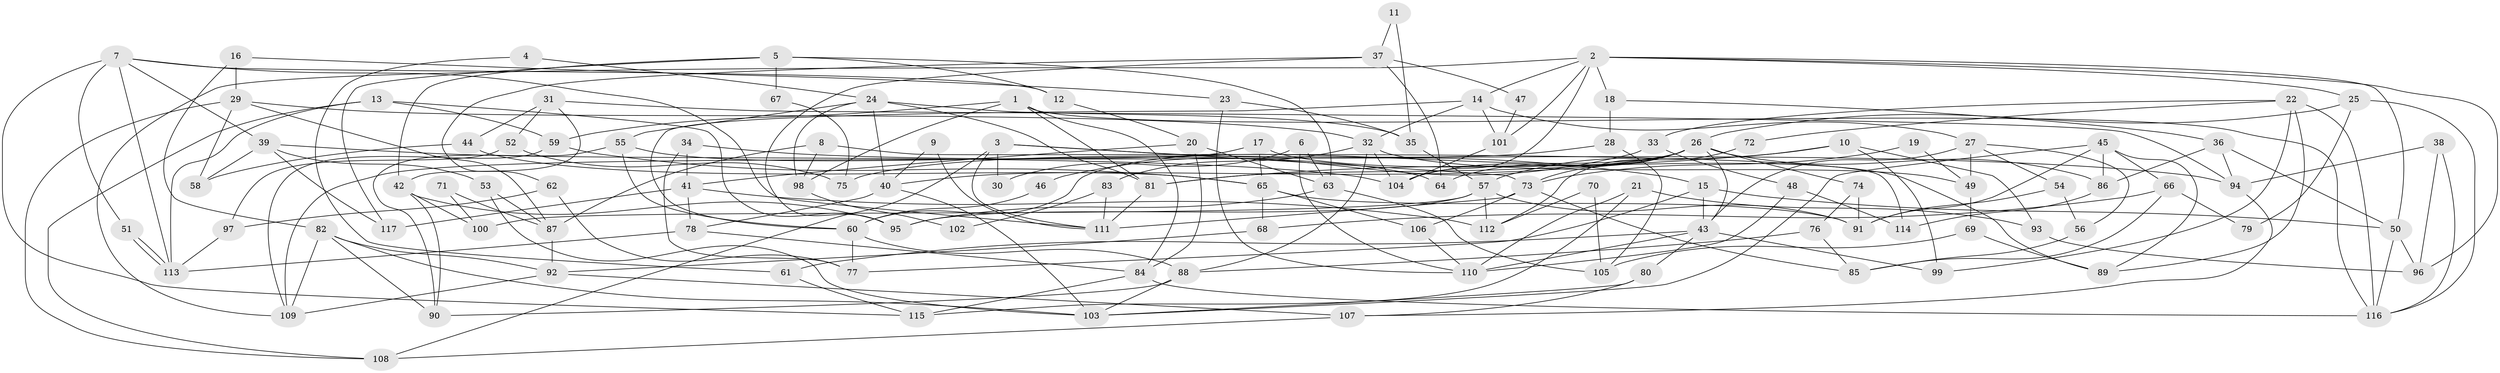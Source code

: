 // coarse degree distribution, {8: 0.07407407407407407, 5: 0.16049382716049382, 2: 0.13580246913580246, 3: 0.2345679012345679, 7: 0.1111111111111111, 4: 0.1728395061728395, 9: 0.06172839506172839, 6: 0.037037037037037035, 12: 0.012345679012345678}
// Generated by graph-tools (version 1.1) at 2025/23/03/03/25 07:23:59]
// undirected, 117 vertices, 234 edges
graph export_dot {
graph [start="1"]
  node [color=gray90,style=filled];
  1;
  2;
  3;
  4;
  5;
  6;
  7;
  8;
  9;
  10;
  11;
  12;
  13;
  14;
  15;
  16;
  17;
  18;
  19;
  20;
  21;
  22;
  23;
  24;
  25;
  26;
  27;
  28;
  29;
  30;
  31;
  32;
  33;
  34;
  35;
  36;
  37;
  38;
  39;
  40;
  41;
  42;
  43;
  44;
  45;
  46;
  47;
  48;
  49;
  50;
  51;
  52;
  53;
  54;
  55;
  56;
  57;
  58;
  59;
  60;
  61;
  62;
  63;
  64;
  65;
  66;
  67;
  68;
  69;
  70;
  71;
  72;
  73;
  74;
  75;
  76;
  77;
  78;
  79;
  80;
  81;
  82;
  83;
  84;
  85;
  86;
  87;
  88;
  89;
  90;
  91;
  92;
  93;
  94;
  95;
  96;
  97;
  98;
  99;
  100;
  101;
  102;
  103;
  104;
  105;
  106;
  107;
  108;
  109;
  110;
  111;
  112;
  113;
  114;
  115;
  116;
  117;
  1 -- 116;
  1 -- 59;
  1 -- 81;
  1 -- 84;
  1 -- 98;
  2 -- 50;
  2 -- 109;
  2 -- 14;
  2 -- 18;
  2 -- 25;
  2 -- 96;
  2 -- 101;
  2 -- 104;
  3 -- 108;
  3 -- 73;
  3 -- 15;
  3 -- 30;
  3 -- 111;
  4 -- 61;
  4 -- 24;
  5 -- 42;
  5 -- 117;
  5 -- 12;
  5 -- 63;
  5 -- 67;
  6 -- 110;
  6 -- 63;
  6 -- 30;
  7 -- 111;
  7 -- 12;
  7 -- 39;
  7 -- 51;
  7 -- 113;
  7 -- 115;
  8 -- 87;
  8 -- 98;
  8 -- 114;
  9 -- 111;
  9 -- 40;
  10 -- 81;
  10 -- 57;
  10 -- 93;
  10 -- 99;
  11 -- 37;
  11 -- 35;
  12 -- 20;
  13 -- 108;
  13 -- 113;
  13 -- 59;
  13 -- 95;
  14 -- 101;
  14 -- 27;
  14 -- 32;
  14 -- 60;
  15 -- 43;
  15 -- 50;
  15 -- 77;
  16 -- 23;
  16 -- 82;
  16 -- 29;
  17 -- 109;
  17 -- 65;
  17 -- 89;
  18 -- 36;
  18 -- 28;
  19 -- 73;
  19 -- 49;
  20 -- 41;
  20 -- 84;
  20 -- 63;
  21 -- 115;
  21 -- 93;
  21 -- 110;
  22 -- 116;
  22 -- 89;
  22 -- 33;
  22 -- 72;
  22 -- 99;
  23 -- 35;
  23 -- 110;
  24 -- 40;
  24 -- 81;
  24 -- 35;
  24 -- 55;
  24 -- 98;
  25 -- 26;
  25 -- 79;
  25 -- 116;
  26 -- 40;
  26 -- 73;
  26 -- 43;
  26 -- 60;
  26 -- 64;
  26 -- 74;
  26 -- 81;
  26 -- 86;
  26 -- 104;
  27 -- 43;
  27 -- 49;
  27 -- 54;
  27 -- 56;
  28 -- 105;
  28 -- 75;
  29 -- 32;
  29 -- 58;
  29 -- 87;
  29 -- 108;
  31 -- 42;
  31 -- 94;
  31 -- 44;
  31 -- 52;
  32 -- 104;
  32 -- 49;
  32 -- 83;
  32 -- 88;
  33 -- 48;
  33 -- 46;
  34 -- 77;
  34 -- 94;
  34 -- 41;
  35 -- 57;
  36 -- 50;
  36 -- 86;
  36 -- 94;
  37 -- 64;
  37 -- 95;
  37 -- 47;
  37 -- 62;
  38 -- 116;
  38 -- 94;
  38 -- 96;
  39 -- 104;
  39 -- 53;
  39 -- 58;
  39 -- 117;
  40 -- 103;
  40 -- 78;
  41 -- 78;
  41 -- 112;
  41 -- 117;
  42 -- 90;
  42 -- 95;
  42 -- 100;
  43 -- 99;
  43 -- 61;
  43 -- 80;
  43 -- 110;
  44 -- 58;
  44 -- 65;
  45 -- 91;
  45 -- 103;
  45 -- 66;
  45 -- 86;
  45 -- 89;
  46 -- 60;
  47 -- 101;
  48 -- 110;
  48 -- 114;
  49 -- 69;
  50 -- 96;
  50 -- 116;
  51 -- 113;
  51 -- 113;
  52 -- 97;
  52 -- 75;
  53 -- 103;
  53 -- 87;
  54 -- 56;
  54 -- 91;
  55 -- 60;
  55 -- 64;
  55 -- 90;
  56 -- 85;
  57 -- 91;
  57 -- 95;
  57 -- 100;
  57 -- 112;
  59 -- 65;
  59 -- 109;
  60 -- 77;
  60 -- 88;
  61 -- 115;
  62 -- 77;
  62 -- 97;
  63 -- 95;
  63 -- 105;
  65 -- 68;
  65 -- 91;
  65 -- 106;
  66 -- 85;
  66 -- 68;
  66 -- 79;
  67 -- 75;
  68 -- 92;
  69 -- 89;
  69 -- 105;
  70 -- 112;
  70 -- 105;
  71 -- 87;
  71 -- 100;
  72 -- 112;
  73 -- 111;
  73 -- 106;
  73 -- 85;
  74 -- 91;
  74 -- 76;
  76 -- 88;
  76 -- 85;
  78 -- 84;
  78 -- 113;
  80 -- 103;
  80 -- 107;
  81 -- 111;
  82 -- 90;
  82 -- 92;
  82 -- 103;
  82 -- 109;
  83 -- 111;
  83 -- 102;
  84 -- 116;
  84 -- 115;
  86 -- 114;
  87 -- 92;
  88 -- 90;
  88 -- 103;
  92 -- 109;
  92 -- 107;
  93 -- 96;
  94 -- 107;
  97 -- 113;
  98 -- 102;
  101 -- 104;
  106 -- 110;
  107 -- 108;
}
